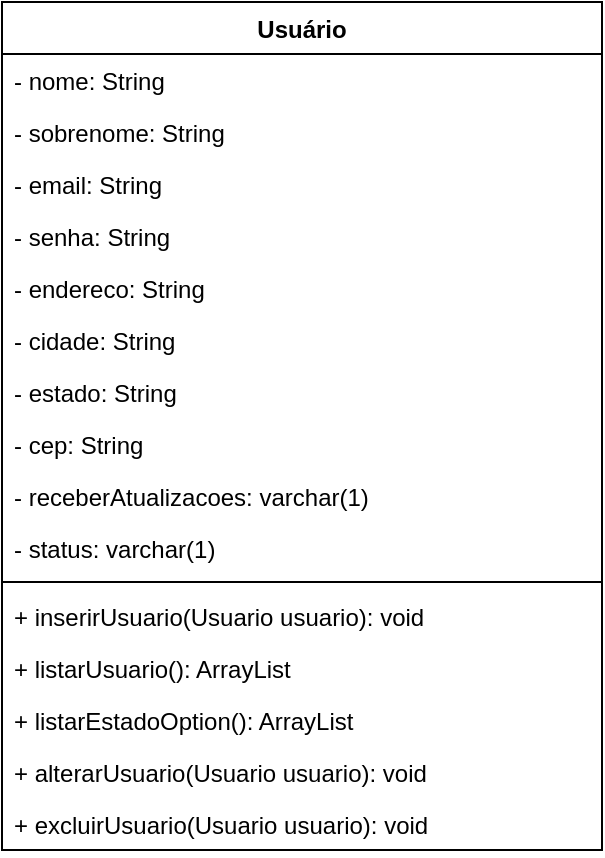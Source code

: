 <mxfile version="13.6.2" type="device"><diagram id="5hfMnm_kBadJkIKL-ehV" name="Page-1"><mxGraphModel dx="621" dy="461" grid="1" gridSize="10" guides="1" tooltips="1" connect="1" arrows="1" fold="1" page="1" pageScale="1" pageWidth="827" pageHeight="1169" math="0" shadow="0"><root><mxCell id="0"/><mxCell id="1" parent="0"/><mxCell id="nTRmM509RFgaTG26mC9--1" value="Usuário" style="swimlane;fontStyle=1;align=center;verticalAlign=top;childLayout=stackLayout;horizontal=1;startSize=26;horizontalStack=0;resizeParent=1;resizeParentMax=0;resizeLast=0;collapsible=1;marginBottom=0;" vertex="1" parent="1"><mxGeometry x="280" y="210" width="300" height="424" as="geometry"/></mxCell><mxCell id="nTRmM509RFgaTG26mC9--2" value="- nome: String" style="text;strokeColor=none;fillColor=none;align=left;verticalAlign=top;spacingLeft=4;spacingRight=4;overflow=hidden;rotatable=0;points=[[0,0.5],[1,0.5]];portConstraint=eastwest;" vertex="1" parent="nTRmM509RFgaTG26mC9--1"><mxGeometry y="26" width="300" height="26" as="geometry"/></mxCell><mxCell id="nTRmM509RFgaTG26mC9--12" value="- sobrenome: String" style="text;strokeColor=none;fillColor=none;align=left;verticalAlign=top;spacingLeft=4;spacingRight=4;overflow=hidden;rotatable=0;points=[[0,0.5],[1,0.5]];portConstraint=eastwest;" vertex="1" parent="nTRmM509RFgaTG26mC9--1"><mxGeometry y="52" width="300" height="26" as="geometry"/></mxCell><mxCell id="nTRmM509RFgaTG26mC9--15" value="- email: String" style="text;strokeColor=none;fillColor=none;align=left;verticalAlign=top;spacingLeft=4;spacingRight=4;overflow=hidden;rotatable=0;points=[[0,0.5],[1,0.5]];portConstraint=eastwest;" vertex="1" parent="nTRmM509RFgaTG26mC9--1"><mxGeometry y="78" width="300" height="26" as="geometry"/></mxCell><mxCell id="nTRmM509RFgaTG26mC9--17" value="- senha: String" style="text;strokeColor=none;fillColor=none;align=left;verticalAlign=top;spacingLeft=4;spacingRight=4;overflow=hidden;rotatable=0;points=[[0,0.5],[1,0.5]];portConstraint=eastwest;" vertex="1" parent="nTRmM509RFgaTG26mC9--1"><mxGeometry y="104" width="300" height="26" as="geometry"/></mxCell><mxCell id="nTRmM509RFgaTG26mC9--16" value="- endereco: String" style="text;strokeColor=none;fillColor=none;align=left;verticalAlign=top;spacingLeft=4;spacingRight=4;overflow=hidden;rotatable=0;points=[[0,0.5],[1,0.5]];portConstraint=eastwest;" vertex="1" parent="nTRmM509RFgaTG26mC9--1"><mxGeometry y="130" width="300" height="26" as="geometry"/></mxCell><mxCell id="nTRmM509RFgaTG26mC9--14" value="- cidade: String" style="text;strokeColor=none;fillColor=none;align=left;verticalAlign=top;spacingLeft=4;spacingRight=4;overflow=hidden;rotatable=0;points=[[0,0.5],[1,0.5]];portConstraint=eastwest;" vertex="1" parent="nTRmM509RFgaTG26mC9--1"><mxGeometry y="156" width="300" height="26" as="geometry"/></mxCell><mxCell id="nTRmM509RFgaTG26mC9--13" value="- estado: String" style="text;strokeColor=none;fillColor=none;align=left;verticalAlign=top;spacingLeft=4;spacingRight=4;overflow=hidden;rotatable=0;points=[[0,0.5],[1,0.5]];portConstraint=eastwest;" vertex="1" parent="nTRmM509RFgaTG26mC9--1"><mxGeometry y="182" width="300" height="26" as="geometry"/></mxCell><mxCell id="nTRmM509RFgaTG26mC9--18" value="- cep: String" style="text;strokeColor=none;fillColor=none;align=left;verticalAlign=top;spacingLeft=4;spacingRight=4;overflow=hidden;rotatable=0;points=[[0,0.5],[1,0.5]];portConstraint=eastwest;" vertex="1" parent="nTRmM509RFgaTG26mC9--1"><mxGeometry y="208" width="300" height="26" as="geometry"/></mxCell><mxCell id="nTRmM509RFgaTG26mC9--22" value="- receberAtualizacoes: varchar(1)" style="text;strokeColor=none;fillColor=none;align=left;verticalAlign=top;spacingLeft=4;spacingRight=4;overflow=hidden;rotatable=0;points=[[0,0.5],[1,0.5]];portConstraint=eastwest;" vertex="1" parent="nTRmM509RFgaTG26mC9--1"><mxGeometry y="234" width="300" height="26" as="geometry"/></mxCell><mxCell id="nTRmM509RFgaTG26mC9--23" value="- status: varchar(1)" style="text;strokeColor=none;fillColor=none;align=left;verticalAlign=top;spacingLeft=4;spacingRight=4;overflow=hidden;rotatable=0;points=[[0,0.5],[1,0.5]];portConstraint=eastwest;" vertex="1" parent="nTRmM509RFgaTG26mC9--1"><mxGeometry y="260" width="300" height="26" as="geometry"/></mxCell><mxCell id="nTRmM509RFgaTG26mC9--3" value="" style="line;strokeWidth=1;fillColor=none;align=left;verticalAlign=middle;spacingTop=-1;spacingLeft=3;spacingRight=3;rotatable=0;labelPosition=right;points=[];portConstraint=eastwest;" vertex="1" parent="nTRmM509RFgaTG26mC9--1"><mxGeometry y="286" width="300" height="8" as="geometry"/></mxCell><mxCell id="nTRmM509RFgaTG26mC9--19" value="+ inserirUsuario(Usuario usuario): void" style="text;strokeColor=none;fillColor=none;align=left;verticalAlign=top;spacingLeft=4;spacingRight=4;overflow=hidden;rotatable=0;points=[[0,0.5],[1,0.5]];portConstraint=eastwest;" vertex="1" parent="nTRmM509RFgaTG26mC9--1"><mxGeometry y="294" width="300" height="26" as="geometry"/></mxCell><mxCell id="nTRmM509RFgaTG26mC9--21" value="+ listarUsuario(): ArrayList" style="text;strokeColor=none;fillColor=none;align=left;verticalAlign=top;spacingLeft=4;spacingRight=4;overflow=hidden;rotatable=0;points=[[0,0.5],[1,0.5]];portConstraint=eastwest;" vertex="1" parent="nTRmM509RFgaTG26mC9--1"><mxGeometry y="320" width="300" height="26" as="geometry"/></mxCell><mxCell id="nTRmM509RFgaTG26mC9--24" value="+ listarEstadoOption(): ArrayList" style="text;strokeColor=none;fillColor=none;align=left;verticalAlign=top;spacingLeft=4;spacingRight=4;overflow=hidden;rotatable=0;points=[[0,0.5],[1,0.5]];portConstraint=eastwest;" vertex="1" parent="nTRmM509RFgaTG26mC9--1"><mxGeometry y="346" width="300" height="26" as="geometry"/></mxCell><mxCell id="nTRmM509RFgaTG26mC9--20" value="+ alterarUsuario(Usuario usuario): void" style="text;strokeColor=none;fillColor=none;align=left;verticalAlign=top;spacingLeft=4;spacingRight=4;overflow=hidden;rotatable=0;points=[[0,0.5],[1,0.5]];portConstraint=eastwest;" vertex="1" parent="nTRmM509RFgaTG26mC9--1"><mxGeometry y="372" width="300" height="26" as="geometry"/></mxCell><mxCell id="nTRmM509RFgaTG26mC9--4" value="+ excluirUsuario(Usuario usuario): void" style="text;strokeColor=none;fillColor=none;align=left;verticalAlign=top;spacingLeft=4;spacingRight=4;overflow=hidden;rotatable=0;points=[[0,0.5],[1,0.5]];portConstraint=eastwest;" vertex="1" parent="nTRmM509RFgaTG26mC9--1"><mxGeometry y="398" width="300" height="26" as="geometry"/></mxCell></root></mxGraphModel></diagram></mxfile>